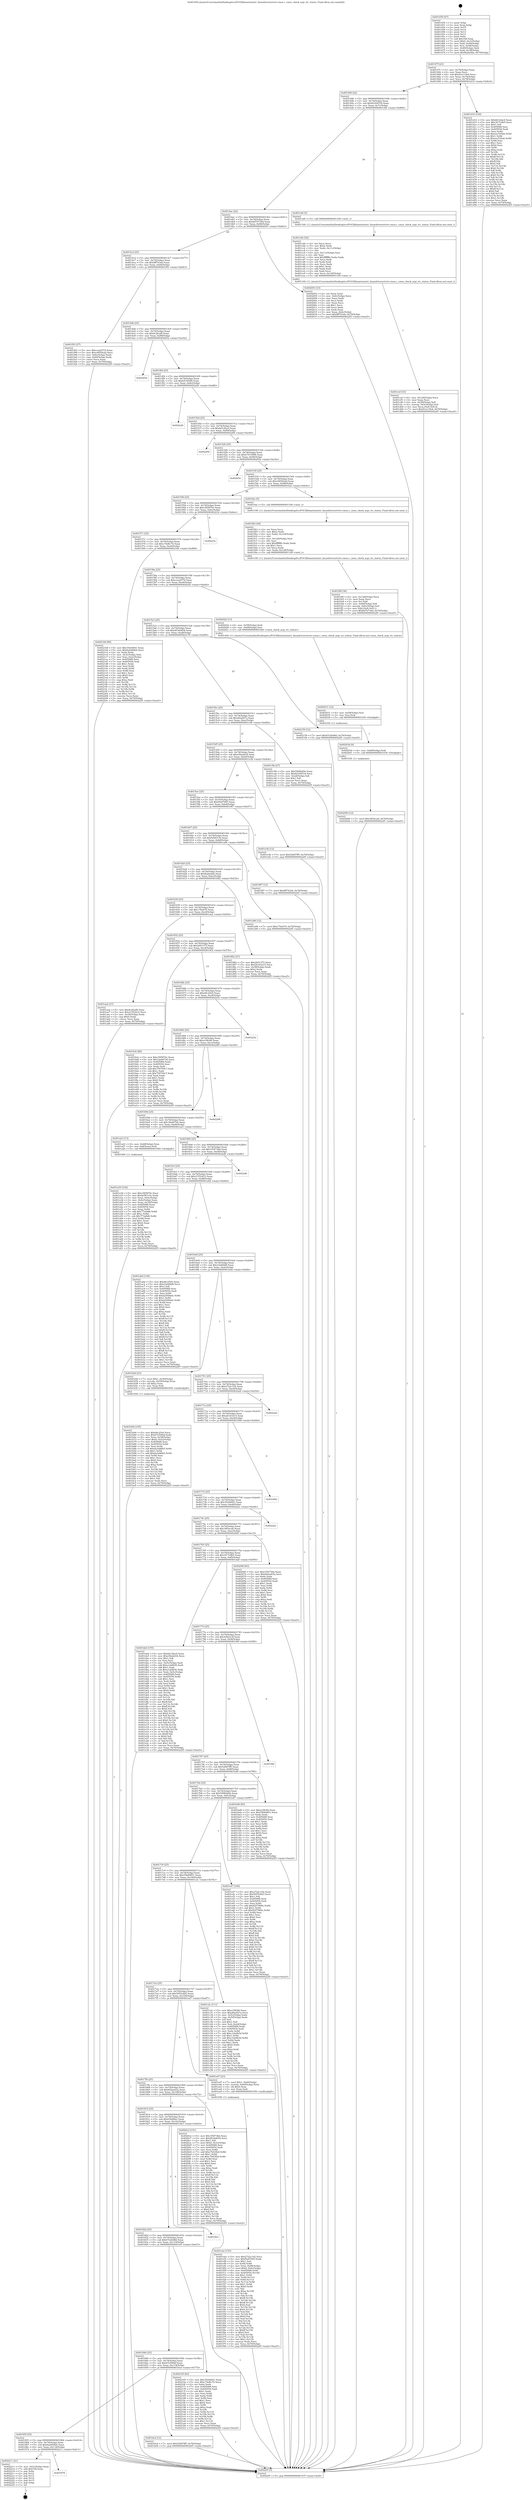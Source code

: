digraph "0x401450" {
  label = "0x401450 (/mnt/c/Users/mathe/Desktop/tcc/POCII/binaries/extr_linuxdriversrtcrtc-cmos.c_cmos_check_acpi_rtc_status_Final-ollvm.out::main(0))"
  labelloc = "t"
  node[shape=record]

  Entry [label="",width=0.3,height=0.3,shape=circle,fillcolor=black,style=filled]
  "0x40147f" [label="{
     0x40147f [23]\l
     | [instrs]\l
     &nbsp;&nbsp;0x40147f \<+3\>: mov -0x70(%rbp),%eax\l
     &nbsp;&nbsp;0x401482 \<+2\>: mov %eax,%ecx\l
     &nbsp;&nbsp;0x401484 \<+6\>: sub $0x81a119e4,%ecx\l
     &nbsp;&nbsp;0x40148a \<+3\>: mov %eax,-0x74(%rbp)\l
     &nbsp;&nbsp;0x40148d \<+3\>: mov %ecx,-0x78(%rbp)\l
     &nbsp;&nbsp;0x401490 \<+6\>: je 0000000000401d10 \<main+0x8c0\>\l
  }"]
  "0x401d10" [label="{
     0x401d10 [144]\l
     | [instrs]\l
     &nbsp;&nbsp;0x401d10 \<+5\>: mov $0xb612fac0,%eax\l
     &nbsp;&nbsp;0x401d15 \<+5\>: mov $0x3f17e9b5,%ecx\l
     &nbsp;&nbsp;0x401d1a \<+2\>: mov $0x1,%dl\l
     &nbsp;&nbsp;0x401d1c \<+7\>: mov 0x405068,%esi\l
     &nbsp;&nbsp;0x401d23 \<+7\>: mov 0x405054,%edi\l
     &nbsp;&nbsp;0x401d2a \<+3\>: mov %esi,%r8d\l
     &nbsp;&nbsp;0x401d2d \<+7\>: add $0xeec530a6,%r8d\l
     &nbsp;&nbsp;0x401d34 \<+4\>: sub $0x1,%r8d\l
     &nbsp;&nbsp;0x401d38 \<+7\>: sub $0xeec530a6,%r8d\l
     &nbsp;&nbsp;0x401d3f \<+4\>: imul %r8d,%esi\l
     &nbsp;&nbsp;0x401d43 \<+3\>: and $0x1,%esi\l
     &nbsp;&nbsp;0x401d46 \<+3\>: cmp $0x0,%esi\l
     &nbsp;&nbsp;0x401d49 \<+4\>: sete %r9b\l
     &nbsp;&nbsp;0x401d4d \<+3\>: cmp $0xa,%edi\l
     &nbsp;&nbsp;0x401d50 \<+4\>: setl %r10b\l
     &nbsp;&nbsp;0x401d54 \<+3\>: mov %r9b,%r11b\l
     &nbsp;&nbsp;0x401d57 \<+4\>: xor $0xff,%r11b\l
     &nbsp;&nbsp;0x401d5b \<+3\>: mov %r10b,%bl\l
     &nbsp;&nbsp;0x401d5e \<+3\>: xor $0xff,%bl\l
     &nbsp;&nbsp;0x401d61 \<+3\>: xor $0x0,%dl\l
     &nbsp;&nbsp;0x401d64 \<+3\>: mov %r11b,%r14b\l
     &nbsp;&nbsp;0x401d67 \<+4\>: and $0x0,%r14b\l
     &nbsp;&nbsp;0x401d6b \<+3\>: and %dl,%r9b\l
     &nbsp;&nbsp;0x401d6e \<+3\>: mov %bl,%r15b\l
     &nbsp;&nbsp;0x401d71 \<+4\>: and $0x0,%r15b\l
     &nbsp;&nbsp;0x401d75 \<+3\>: and %dl,%r10b\l
     &nbsp;&nbsp;0x401d78 \<+3\>: or %r9b,%r14b\l
     &nbsp;&nbsp;0x401d7b \<+3\>: or %r10b,%r15b\l
     &nbsp;&nbsp;0x401d7e \<+3\>: xor %r15b,%r14b\l
     &nbsp;&nbsp;0x401d81 \<+3\>: or %bl,%r11b\l
     &nbsp;&nbsp;0x401d84 \<+4\>: xor $0xff,%r11b\l
     &nbsp;&nbsp;0x401d88 \<+3\>: or $0x0,%dl\l
     &nbsp;&nbsp;0x401d8b \<+3\>: and %dl,%r11b\l
     &nbsp;&nbsp;0x401d8e \<+3\>: or %r11b,%r14b\l
     &nbsp;&nbsp;0x401d91 \<+4\>: test $0x1,%r14b\l
     &nbsp;&nbsp;0x401d95 \<+3\>: cmovne %ecx,%eax\l
     &nbsp;&nbsp;0x401d98 \<+3\>: mov %eax,-0x70(%rbp)\l
     &nbsp;&nbsp;0x401d9b \<+5\>: jmp 00000000004022f5 \<main+0xea5\>\l
  }"]
  "0x401496" [label="{
     0x401496 [22]\l
     | [instrs]\l
     &nbsp;&nbsp;0x401496 \<+5\>: jmp 000000000040149b \<main+0x4b\>\l
     &nbsp;&nbsp;0x40149b \<+3\>: mov -0x74(%rbp),%eax\l
     &nbsp;&nbsp;0x40149e \<+5\>: sub $0x82304518,%eax\l
     &nbsp;&nbsp;0x4014a3 \<+3\>: mov %eax,-0x7c(%rbp)\l
     &nbsp;&nbsp;0x4014a6 \<+6\>: je 0000000000401cb6 \<main+0x866\>\l
  }"]
  Exit [label="",width=0.3,height=0.3,shape=circle,fillcolor=black,style=filled,peripheries=2]
  "0x401cb6" [label="{
     0x401cb6 [5]\l
     | [instrs]\l
     &nbsp;&nbsp;0x401cb6 \<+5\>: call 0000000000401160 \<next_i\>\l
     | [calls]\l
     &nbsp;&nbsp;0x401160 \{1\} (/mnt/c/Users/mathe/Desktop/tcc/POCII/binaries/extr_linuxdriversrtcrtc-cmos.c_cmos_check_acpi_rtc_status_Final-ollvm.out::next_i)\l
  }"]
  "0x4014ac" [label="{
     0x4014ac [22]\l
     | [instrs]\l
     &nbsp;&nbsp;0x4014ac \<+5\>: jmp 00000000004014b1 \<main+0x61\>\l
     &nbsp;&nbsp;0x4014b1 \<+3\>: mov -0x74(%rbp),%eax\l
     &nbsp;&nbsp;0x4014b4 \<+5\>: sub $0x8d7b734d,%eax\l
     &nbsp;&nbsp;0x4014b9 \<+3\>: mov %eax,-0x80(%rbp)\l
     &nbsp;&nbsp;0x4014bc \<+6\>: je 0000000000402003 \<main+0xbb3\>\l
  }"]
  "0x401878" [label="{
     0x401878\l
  }", style=dashed]
  "0x402003" [label="{
     0x402003 [33]\l
     | [instrs]\l
     &nbsp;&nbsp;0x402003 \<+2\>: xor %eax,%eax\l
     &nbsp;&nbsp;0x402005 \<+3\>: mov -0x6c(%rbp),%ecx\l
     &nbsp;&nbsp;0x402008 \<+2\>: mov %eax,%edx\l
     &nbsp;&nbsp;0x40200a \<+2\>: sub %ecx,%edx\l
     &nbsp;&nbsp;0x40200c \<+2\>: mov %eax,%ecx\l
     &nbsp;&nbsp;0x40200e \<+3\>: sub $0x1,%ecx\l
     &nbsp;&nbsp;0x402011 \<+2\>: add %ecx,%edx\l
     &nbsp;&nbsp;0x402013 \<+2\>: sub %edx,%eax\l
     &nbsp;&nbsp;0x402015 \<+3\>: mov %eax,-0x6c(%rbp)\l
     &nbsp;&nbsp;0x402018 \<+7\>: movl $0x8ff743eb,-0x70(%rbp)\l
     &nbsp;&nbsp;0x40201f \<+5\>: jmp 00000000004022f5 \<main+0xea5\>\l
  }"]
  "0x4014c2" [label="{
     0x4014c2 [25]\l
     | [instrs]\l
     &nbsp;&nbsp;0x4014c2 \<+5\>: jmp 00000000004014c7 \<main+0x77\>\l
     &nbsp;&nbsp;0x4014c7 \<+3\>: mov -0x74(%rbp),%eax\l
     &nbsp;&nbsp;0x4014ca \<+5\>: sub $0x8ff743eb,%eax\l
     &nbsp;&nbsp;0x4014cf \<+6\>: mov %eax,-0x84(%rbp)\l
     &nbsp;&nbsp;0x4014d5 \<+6\>: je 0000000000401f93 \<main+0xb43\>\l
  }"]
  "0x402211" [label="{
     0x402211 [21]\l
     | [instrs]\l
     &nbsp;&nbsp;0x402211 \<+3\>: mov -0x2c(%rbp),%eax\l
     &nbsp;&nbsp;0x402214 \<+7\>: add $0x108,%rsp\l
     &nbsp;&nbsp;0x40221b \<+1\>: pop %rbx\l
     &nbsp;&nbsp;0x40221c \<+2\>: pop %r12\l
     &nbsp;&nbsp;0x40221e \<+2\>: pop %r13\l
     &nbsp;&nbsp;0x402220 \<+2\>: pop %r14\l
     &nbsp;&nbsp;0x402222 \<+2\>: pop %r15\l
     &nbsp;&nbsp;0x402224 \<+1\>: pop %rbp\l
     &nbsp;&nbsp;0x402225 \<+1\>: ret\l
  }"]
  "0x401f93" [label="{
     0x401f93 [27]\l
     | [instrs]\l
     &nbsp;&nbsp;0x401f93 \<+5\>: mov $0xcca2257d,%eax\l
     &nbsp;&nbsp;0x401f98 \<+5\>: mov $0xc0650e2d,%ecx\l
     &nbsp;&nbsp;0x401f9d \<+3\>: mov -0x6c(%rbp),%edx\l
     &nbsp;&nbsp;0x401fa0 \<+3\>: cmp -0x60(%rbp),%edx\l
     &nbsp;&nbsp;0x401fa3 \<+3\>: cmovl %ecx,%eax\l
     &nbsp;&nbsp;0x401fa6 \<+3\>: mov %eax,-0x70(%rbp)\l
     &nbsp;&nbsp;0x401fa9 \<+5\>: jmp 00000000004022f5 \<main+0xea5\>\l
  }"]
  "0x4014db" [label="{
     0x4014db [25]\l
     | [instrs]\l
     &nbsp;&nbsp;0x4014db \<+5\>: jmp 00000000004014e0 \<main+0x90\>\l
     &nbsp;&nbsp;0x4014e0 \<+3\>: mov -0x74(%rbp),%eax\l
     &nbsp;&nbsp;0x4014e3 \<+5\>: sub $0x9c2fcaf0,%eax\l
     &nbsp;&nbsp;0x4014e8 \<+6\>: mov %eax,-0x88(%rbp)\l
     &nbsp;&nbsp;0x4014ee \<+6\>: je 0000000000402052 \<main+0xc02\>\l
  }"]
  "0x402046" [label="{
     0x402046 [12]\l
     | [instrs]\l
     &nbsp;&nbsp;0x402046 \<+7\>: movl $0x39f3eca6,-0x70(%rbp)\l
     &nbsp;&nbsp;0x40204d \<+5\>: jmp 00000000004022f5 \<main+0xea5\>\l
  }"]
  "0x402052" [label="{
     0x402052\l
  }", style=dashed]
  "0x4014f4" [label="{
     0x4014f4 [25]\l
     | [instrs]\l
     &nbsp;&nbsp;0x4014f4 \<+5\>: jmp 00000000004014f9 \<main+0xa9\>\l
     &nbsp;&nbsp;0x4014f9 \<+3\>: mov -0x74(%rbp),%eax\l
     &nbsp;&nbsp;0x4014fc \<+5\>: sub $0xb5c592f0,%eax\l
     &nbsp;&nbsp;0x401501 \<+6\>: mov %eax,-0x8c(%rbp)\l
     &nbsp;&nbsp;0x401507 \<+6\>: je 0000000000402226 \<main+0xdd6\>\l
  }"]
  "0x40203d" [label="{
     0x40203d [9]\l
     | [instrs]\l
     &nbsp;&nbsp;0x40203d \<+4\>: mov -0x68(%rbp),%rdi\l
     &nbsp;&nbsp;0x402041 \<+5\>: call 0000000000401030 \<free@plt\>\l
     | [calls]\l
     &nbsp;&nbsp;0x401030 \{1\} (unknown)\l
  }"]
  "0x402226" [label="{
     0x402226\l
  }", style=dashed]
  "0x40150d" [label="{
     0x40150d [25]\l
     | [instrs]\l
     &nbsp;&nbsp;0x40150d \<+5\>: jmp 0000000000401512 \<main+0xc2\>\l
     &nbsp;&nbsp;0x401512 \<+3\>: mov -0x74(%rbp),%eax\l
     &nbsp;&nbsp;0x401515 \<+5\>: sub $0xb612fac0,%eax\l
     &nbsp;&nbsp;0x40151a \<+6\>: mov %eax,-0x90(%rbp)\l
     &nbsp;&nbsp;0x401520 \<+6\>: je 0000000000402294 \<main+0xe44\>\l
  }"]
  "0x402031" [label="{
     0x402031 [12]\l
     | [instrs]\l
     &nbsp;&nbsp;0x402031 \<+4\>: mov -0x58(%rbp),%rsi\l
     &nbsp;&nbsp;0x402035 \<+3\>: mov %rsi,%rdi\l
     &nbsp;&nbsp;0x402038 \<+5\>: call 0000000000401030 \<free@plt\>\l
     | [calls]\l
     &nbsp;&nbsp;0x401030 \{1\} (unknown)\l
  }"]
  "0x402294" [label="{
     0x402294\l
  }", style=dashed]
  "0x401526" [label="{
     0x401526 [25]\l
     | [instrs]\l
     &nbsp;&nbsp;0x401526 \<+5\>: jmp 000000000040152b \<main+0xdb\>\l
     &nbsp;&nbsp;0x40152b \<+3\>: mov -0x74(%rbp),%eax\l
     &nbsp;&nbsp;0x40152e \<+5\>: sub $0xb7015898,%eax\l
     &nbsp;&nbsp;0x401533 \<+6\>: mov %eax,-0x94(%rbp)\l
     &nbsp;&nbsp;0x401539 \<+6\>: je 000000000040205e \<main+0xc0e\>\l
  }"]
  "0x401fdf" [label="{
     0x401fdf [36]\l
     | [instrs]\l
     &nbsp;&nbsp;0x401fdf \<+6\>: mov -0x128(%rbp),%ecx\l
     &nbsp;&nbsp;0x401fe5 \<+3\>: imul %eax,%ecx\l
     &nbsp;&nbsp;0x401fe8 \<+3\>: mov %cl,%dil\l
     &nbsp;&nbsp;0x401feb \<+4\>: mov -0x68(%rbp),%r8\l
     &nbsp;&nbsp;0x401fef \<+4\>: movslq -0x6c(%rbp),%r9\l
     &nbsp;&nbsp;0x401ff3 \<+4\>: mov %dil,(%r8,%r9,1)\l
     &nbsp;&nbsp;0x401ff7 \<+7\>: movl $0x8d7b734d,-0x70(%rbp)\l
     &nbsp;&nbsp;0x401ffe \<+5\>: jmp 00000000004022f5 \<main+0xea5\>\l
  }"]
  "0x40205e" [label="{
     0x40205e\l
  }", style=dashed]
  "0x40153f" [label="{
     0x40153f [25]\l
     | [instrs]\l
     &nbsp;&nbsp;0x40153f \<+5\>: jmp 0000000000401544 \<main+0xf4\>\l
     &nbsp;&nbsp;0x401544 \<+3\>: mov -0x74(%rbp),%eax\l
     &nbsp;&nbsp;0x401547 \<+5\>: sub $0xc0650e2d,%eax\l
     &nbsp;&nbsp;0x40154c \<+6\>: mov %eax,-0x98(%rbp)\l
     &nbsp;&nbsp;0x401552 \<+6\>: je 0000000000401fae \<main+0xb5e\>\l
  }"]
  "0x401fb3" [label="{
     0x401fb3 [44]\l
     | [instrs]\l
     &nbsp;&nbsp;0x401fb3 \<+2\>: xor %ecx,%ecx\l
     &nbsp;&nbsp;0x401fb5 \<+5\>: mov $0x2,%edx\l
     &nbsp;&nbsp;0x401fba \<+6\>: mov %edx,-0x124(%rbp)\l
     &nbsp;&nbsp;0x401fc0 \<+1\>: cltd\l
     &nbsp;&nbsp;0x401fc1 \<+6\>: mov -0x124(%rbp),%esi\l
     &nbsp;&nbsp;0x401fc7 \<+2\>: idiv %esi\l
     &nbsp;&nbsp;0x401fc9 \<+6\>: imul $0xfffffffe,%edx,%edx\l
     &nbsp;&nbsp;0x401fcf \<+3\>: sub $0x1,%ecx\l
     &nbsp;&nbsp;0x401fd2 \<+2\>: sub %ecx,%edx\l
     &nbsp;&nbsp;0x401fd4 \<+6\>: mov %edx,-0x128(%rbp)\l
     &nbsp;&nbsp;0x401fda \<+5\>: call 0000000000401160 \<next_i\>\l
     | [calls]\l
     &nbsp;&nbsp;0x401160 \{1\} (/mnt/c/Users/mathe/Desktop/tcc/POCII/binaries/extr_linuxdriversrtcrtc-cmos.c_cmos_check_acpi_rtc_status_Final-ollvm.out::next_i)\l
  }"]
  "0x401fae" [label="{
     0x401fae [5]\l
     | [instrs]\l
     &nbsp;&nbsp;0x401fae \<+5\>: call 0000000000401160 \<next_i\>\l
     | [calls]\l
     &nbsp;&nbsp;0x401160 \{1\} (/mnt/c/Users/mathe/Desktop/tcc/POCII/binaries/extr_linuxdriversrtcrtc-cmos.c_cmos_check_acpi_rtc_status_Final-ollvm.out::next_i)\l
  }"]
  "0x401558" [label="{
     0x401558 [25]\l
     | [instrs]\l
     &nbsp;&nbsp;0x401558 \<+5\>: jmp 000000000040155d \<main+0x10d\>\l
     &nbsp;&nbsp;0x40155d \<+3\>: mov -0x74(%rbp),%eax\l
     &nbsp;&nbsp;0x401560 \<+5\>: sub $0xc585876c,%eax\l
     &nbsp;&nbsp;0x401565 \<+6\>: mov %eax,-0x9c(%rbp)\l
     &nbsp;&nbsp;0x40156b \<+6\>: je 000000000040223e \<main+0xdee\>\l
  }"]
  "0x401eee" [label="{
     0x401eee [153]\l
     | [instrs]\l
     &nbsp;&nbsp;0x401eee \<+5\>: mov $0x2722c102,%ecx\l
     &nbsp;&nbsp;0x401ef3 \<+5\>: mov $0xf5e67945,%edx\l
     &nbsp;&nbsp;0x401ef8 \<+3\>: mov $0x1,%sil\l
     &nbsp;&nbsp;0x401efb \<+3\>: xor %r8d,%r8d\l
     &nbsp;&nbsp;0x401efe \<+4\>: mov %rax,-0x68(%rbp)\l
     &nbsp;&nbsp;0x401f02 \<+7\>: movl $0x0,-0x6c(%rbp)\l
     &nbsp;&nbsp;0x401f09 \<+8\>: mov 0x405068,%r9d\l
     &nbsp;&nbsp;0x401f11 \<+8\>: mov 0x405054,%r10d\l
     &nbsp;&nbsp;0x401f19 \<+4\>: sub $0x1,%r8d\l
     &nbsp;&nbsp;0x401f1d \<+3\>: mov %r9d,%r11d\l
     &nbsp;&nbsp;0x401f20 \<+3\>: add %r8d,%r11d\l
     &nbsp;&nbsp;0x401f23 \<+4\>: imul %r11d,%r9d\l
     &nbsp;&nbsp;0x401f27 \<+4\>: and $0x1,%r9d\l
     &nbsp;&nbsp;0x401f2b \<+4\>: cmp $0x0,%r9d\l
     &nbsp;&nbsp;0x401f2f \<+3\>: sete %bl\l
     &nbsp;&nbsp;0x401f32 \<+4\>: cmp $0xa,%r10d\l
     &nbsp;&nbsp;0x401f36 \<+4\>: setl %r14b\l
     &nbsp;&nbsp;0x401f3a \<+3\>: mov %bl,%r15b\l
     &nbsp;&nbsp;0x401f3d \<+4\>: xor $0xff,%r15b\l
     &nbsp;&nbsp;0x401f41 \<+3\>: mov %r14b,%r12b\l
     &nbsp;&nbsp;0x401f44 \<+4\>: xor $0xff,%r12b\l
     &nbsp;&nbsp;0x401f48 \<+4\>: xor $0x0,%sil\l
     &nbsp;&nbsp;0x401f4c \<+3\>: mov %r15b,%r13b\l
     &nbsp;&nbsp;0x401f4f \<+4\>: and $0x0,%r13b\l
     &nbsp;&nbsp;0x401f53 \<+3\>: and %sil,%bl\l
     &nbsp;&nbsp;0x401f56 \<+3\>: mov %r12b,%al\l
     &nbsp;&nbsp;0x401f59 \<+2\>: and $0x0,%al\l
     &nbsp;&nbsp;0x401f5b \<+3\>: and %sil,%r14b\l
     &nbsp;&nbsp;0x401f5e \<+3\>: or %bl,%r13b\l
     &nbsp;&nbsp;0x401f61 \<+3\>: or %r14b,%al\l
     &nbsp;&nbsp;0x401f64 \<+3\>: xor %al,%r13b\l
     &nbsp;&nbsp;0x401f67 \<+3\>: or %r12b,%r15b\l
     &nbsp;&nbsp;0x401f6a \<+4\>: xor $0xff,%r15b\l
     &nbsp;&nbsp;0x401f6e \<+4\>: or $0x0,%sil\l
     &nbsp;&nbsp;0x401f72 \<+3\>: and %sil,%r15b\l
     &nbsp;&nbsp;0x401f75 \<+3\>: or %r15b,%r13b\l
     &nbsp;&nbsp;0x401f78 \<+4\>: test $0x1,%r13b\l
     &nbsp;&nbsp;0x401f7c \<+3\>: cmovne %edx,%ecx\l
     &nbsp;&nbsp;0x401f7f \<+3\>: mov %ecx,-0x70(%rbp)\l
     &nbsp;&nbsp;0x401f82 \<+5\>: jmp 00000000004022f5 \<main+0xea5\>\l
  }"]
  "0x40223e" [label="{
     0x40223e\l
  }", style=dashed]
  "0x401571" [label="{
     0x401571 [25]\l
     | [instrs]\l
     &nbsp;&nbsp;0x401571 \<+5\>: jmp 0000000000401576 \<main+0x126\>\l
     &nbsp;&nbsp;0x401576 \<+3\>: mov -0x74(%rbp),%eax\l
     &nbsp;&nbsp;0x401579 \<+5\>: sub $0xc74d6c74,%eax\l
     &nbsp;&nbsp;0x40157e \<+6\>: mov %eax,-0xa0(%rbp)\l
     &nbsp;&nbsp;0x401584 \<+6\>: je 00000000004021b8 \<main+0xd68\>\l
  }"]
  "0x401cef" [label="{
     0x401cef [33]\l
     | [instrs]\l
     &nbsp;&nbsp;0x401cef \<+6\>: mov -0x120(%rbp),%ecx\l
     &nbsp;&nbsp;0x401cf5 \<+3\>: imul %eax,%ecx\l
     &nbsp;&nbsp;0x401cf8 \<+4\>: mov -0x58(%rbp),%r8\l
     &nbsp;&nbsp;0x401cfc \<+4\>: movslq -0x5c(%rbp),%r9\l
     &nbsp;&nbsp;0x401d00 \<+4\>: mov %ecx,(%r8,%r9,4)\l
     &nbsp;&nbsp;0x401d04 \<+7\>: movl $0x81a119e4,-0x70(%rbp)\l
     &nbsp;&nbsp;0x401d0b \<+5\>: jmp 00000000004022f5 \<main+0xea5\>\l
  }"]
  "0x4021b8" [label="{
     0x4021b8 [89]\l
     | [instrs]\l
     &nbsp;&nbsp;0x4021b8 \<+5\>: mov $0x35e0d041,%eax\l
     &nbsp;&nbsp;0x4021bd \<+5\>: mov $0x6a2460b4,%ecx\l
     &nbsp;&nbsp;0x4021c2 \<+2\>: xor %edx,%edx\l
     &nbsp;&nbsp;0x4021c4 \<+3\>: mov -0x3c(%rbp),%esi\l
     &nbsp;&nbsp;0x4021c7 \<+3\>: mov %esi,-0x2c(%rbp)\l
     &nbsp;&nbsp;0x4021ca \<+7\>: mov 0x405068,%esi\l
     &nbsp;&nbsp;0x4021d1 \<+7\>: mov 0x405054,%edi\l
     &nbsp;&nbsp;0x4021d8 \<+3\>: sub $0x1,%edx\l
     &nbsp;&nbsp;0x4021db \<+3\>: mov %esi,%r8d\l
     &nbsp;&nbsp;0x4021de \<+3\>: add %edx,%r8d\l
     &nbsp;&nbsp;0x4021e1 \<+4\>: imul %r8d,%esi\l
     &nbsp;&nbsp;0x4021e5 \<+3\>: and $0x1,%esi\l
     &nbsp;&nbsp;0x4021e8 \<+3\>: cmp $0x0,%esi\l
     &nbsp;&nbsp;0x4021eb \<+4\>: sete %r9b\l
     &nbsp;&nbsp;0x4021ef \<+3\>: cmp $0xa,%edi\l
     &nbsp;&nbsp;0x4021f2 \<+4\>: setl %r10b\l
     &nbsp;&nbsp;0x4021f6 \<+3\>: mov %r9b,%r11b\l
     &nbsp;&nbsp;0x4021f9 \<+3\>: and %r10b,%r11b\l
     &nbsp;&nbsp;0x4021fc \<+3\>: xor %r10b,%r9b\l
     &nbsp;&nbsp;0x4021ff \<+3\>: or %r9b,%r11b\l
     &nbsp;&nbsp;0x402202 \<+4\>: test $0x1,%r11b\l
     &nbsp;&nbsp;0x402206 \<+3\>: cmovne %ecx,%eax\l
     &nbsp;&nbsp;0x402209 \<+3\>: mov %eax,-0x70(%rbp)\l
     &nbsp;&nbsp;0x40220c \<+5\>: jmp 00000000004022f5 \<main+0xea5\>\l
  }"]
  "0x40158a" [label="{
     0x40158a [25]\l
     | [instrs]\l
     &nbsp;&nbsp;0x40158a \<+5\>: jmp 000000000040158f \<main+0x13f\>\l
     &nbsp;&nbsp;0x40158f \<+3\>: mov -0x74(%rbp),%eax\l
     &nbsp;&nbsp;0x401592 \<+5\>: sub $0xcca2257d,%eax\l
     &nbsp;&nbsp;0x401597 \<+6\>: mov %eax,-0xa4(%rbp)\l
     &nbsp;&nbsp;0x40159d \<+6\>: je 0000000000402024 \<main+0xbd4\>\l
  }"]
  "0x401cbb" [label="{
     0x401cbb [52]\l
     | [instrs]\l
     &nbsp;&nbsp;0x401cbb \<+2\>: xor %ecx,%ecx\l
     &nbsp;&nbsp;0x401cbd \<+5\>: mov $0x2,%edx\l
     &nbsp;&nbsp;0x401cc2 \<+6\>: mov %edx,-0x11c(%rbp)\l
     &nbsp;&nbsp;0x401cc8 \<+1\>: cltd\l
     &nbsp;&nbsp;0x401cc9 \<+6\>: mov -0x11c(%rbp),%esi\l
     &nbsp;&nbsp;0x401ccf \<+2\>: idiv %esi\l
     &nbsp;&nbsp;0x401cd1 \<+6\>: imul $0xfffffffe,%edx,%edx\l
     &nbsp;&nbsp;0x401cd7 \<+2\>: mov %ecx,%edi\l
     &nbsp;&nbsp;0x401cd9 \<+2\>: sub %edx,%edi\l
     &nbsp;&nbsp;0x401cdb \<+2\>: mov %ecx,%edx\l
     &nbsp;&nbsp;0x401cdd \<+3\>: sub $0x1,%edx\l
     &nbsp;&nbsp;0x401ce0 \<+2\>: add %edx,%edi\l
     &nbsp;&nbsp;0x401ce2 \<+2\>: sub %edi,%ecx\l
     &nbsp;&nbsp;0x401ce4 \<+6\>: mov %ecx,-0x120(%rbp)\l
     &nbsp;&nbsp;0x401cea \<+5\>: call 0000000000401160 \<next_i\>\l
     | [calls]\l
     &nbsp;&nbsp;0x401160 \{1\} (/mnt/c/Users/mathe/Desktop/tcc/POCII/binaries/extr_linuxdriversrtcrtc-cmos.c_cmos_check_acpi_rtc_status_Final-ollvm.out::next_i)\l
  }"]
  "0x402024" [label="{
     0x402024 [13]\l
     | [instrs]\l
     &nbsp;&nbsp;0x402024 \<+4\>: mov -0x58(%rbp),%rdi\l
     &nbsp;&nbsp;0x402028 \<+4\>: mov -0x68(%rbp),%rsi\l
     &nbsp;&nbsp;0x40202c \<+5\>: call 0000000000401440 \<cmos_check_acpi_rtc_status\>\l
     | [calls]\l
     &nbsp;&nbsp;0x401440 \{1\} (/mnt/c/Users/mathe/Desktop/tcc/POCII/binaries/extr_linuxdriversrtcrtc-cmos.c_cmos_check_acpi_rtc_status_Final-ollvm.out::cmos_check_acpi_rtc_status)\l
  }"]
  "0x4015a3" [label="{
     0x4015a3 [25]\l
     | [instrs]\l
     &nbsp;&nbsp;0x4015a3 \<+5\>: jmp 00000000004015a8 \<main+0x158\>\l
     &nbsp;&nbsp;0x4015a8 \<+3\>: mov -0x74(%rbp),%eax\l
     &nbsp;&nbsp;0x4015ab \<+5\>: sub $0xd034dd54,%eax\l
     &nbsp;&nbsp;0x4015b0 \<+6\>: mov %eax,-0xa8(%rbp)\l
     &nbsp;&nbsp;0x4015b6 \<+6\>: je 0000000000402159 \<main+0xd09\>\l
  }"]
  "0x40185f" [label="{
     0x40185f [25]\l
     | [instrs]\l
     &nbsp;&nbsp;0x40185f \<+5\>: jmp 0000000000401864 \<main+0x414\>\l
     &nbsp;&nbsp;0x401864 \<+3\>: mov -0x74(%rbp),%eax\l
     &nbsp;&nbsp;0x401867 \<+5\>: sub $0x6a2460b4,%eax\l
     &nbsp;&nbsp;0x40186c \<+6\>: mov %eax,-0x118(%rbp)\l
     &nbsp;&nbsp;0x401872 \<+6\>: je 0000000000402211 \<main+0xdc1\>\l
  }"]
  "0x402159" [label="{
     0x402159 [12]\l
     | [instrs]\l
     &nbsp;&nbsp;0x402159 \<+7\>: movl $0x67e26d8d,-0x70(%rbp)\l
     &nbsp;&nbsp;0x402160 \<+5\>: jmp 00000000004022f5 \<main+0xea5\>\l
  }"]
  "0x4015bc" [label="{
     0x4015bc [25]\l
     | [instrs]\l
     &nbsp;&nbsp;0x4015bc \<+5\>: jmp 00000000004015c1 \<main+0x171\>\l
     &nbsp;&nbsp;0x4015c1 \<+3\>: mov -0x74(%rbp),%eax\l
     &nbsp;&nbsp;0x4015c4 \<+5\>: sub $0xd6a2f27a,%eax\l
     &nbsp;&nbsp;0x4015c9 \<+6\>: mov %eax,-0xac(%rbp)\l
     &nbsp;&nbsp;0x4015cf \<+6\>: je 0000000000401c9b \<main+0x84b\>\l
  }"]
  "0x401bcd" [label="{
     0x401bcd [12]\l
     | [instrs]\l
     &nbsp;&nbsp;0x401bcd \<+7\>: movl $0x52687ff5,-0x70(%rbp)\l
     &nbsp;&nbsp;0x401bd4 \<+5\>: jmp 00000000004022f5 \<main+0xea5\>\l
  }"]
  "0x401c9b" [label="{
     0x401c9b [27]\l
     | [instrs]\l
     &nbsp;&nbsp;0x401c9b \<+5\>: mov $0x5498d29e,%eax\l
     &nbsp;&nbsp;0x401ca0 \<+5\>: mov $0x82304518,%ecx\l
     &nbsp;&nbsp;0x401ca5 \<+3\>: mov -0x2d(%rbp),%dl\l
     &nbsp;&nbsp;0x401ca8 \<+3\>: test $0x1,%dl\l
     &nbsp;&nbsp;0x401cab \<+3\>: cmovne %ecx,%eax\l
     &nbsp;&nbsp;0x401cae \<+3\>: mov %eax,-0x70(%rbp)\l
     &nbsp;&nbsp;0x401cb1 \<+5\>: jmp 00000000004022f5 \<main+0xea5\>\l
  }"]
  "0x4015d5" [label="{
     0x4015d5 [25]\l
     | [instrs]\l
     &nbsp;&nbsp;0x4015d5 \<+5\>: jmp 00000000004015da \<main+0x18a\>\l
     &nbsp;&nbsp;0x4015da \<+3\>: mov -0x74(%rbp),%eax\l
     &nbsp;&nbsp;0x4015dd \<+5\>: sub $0xe5ba4d34,%eax\l
     &nbsp;&nbsp;0x4015e2 \<+6\>: mov %eax,-0xb0(%rbp)\l
     &nbsp;&nbsp;0x4015e8 \<+6\>: je 0000000000401e3b \<main+0x9eb\>\l
  }"]
  "0x401846" [label="{
     0x401846 [25]\l
     | [instrs]\l
     &nbsp;&nbsp;0x401846 \<+5\>: jmp 000000000040184b \<main+0x3fb\>\l
     &nbsp;&nbsp;0x40184b \<+3\>: mov -0x74(%rbp),%eax\l
     &nbsp;&nbsp;0x40184e \<+5\>: sub $0x67e599af,%eax\l
     &nbsp;&nbsp;0x401853 \<+6\>: mov %eax,-0x114(%rbp)\l
     &nbsp;&nbsp;0x401859 \<+6\>: je 0000000000401bcd \<main+0x77d\>\l
  }"]
  "0x401e3b" [label="{
     0x401e3b [12]\l
     | [instrs]\l
     &nbsp;&nbsp;0x401e3b \<+7\>: movl $0x52687ff5,-0x70(%rbp)\l
     &nbsp;&nbsp;0x401e42 \<+5\>: jmp 00000000004022f5 \<main+0xea5\>\l
  }"]
  "0x4015ee" [label="{
     0x4015ee [25]\l
     | [instrs]\l
     &nbsp;&nbsp;0x4015ee \<+5\>: jmp 00000000004015f3 \<main+0x1a3\>\l
     &nbsp;&nbsp;0x4015f3 \<+3\>: mov -0x74(%rbp),%eax\l
     &nbsp;&nbsp;0x4015f6 \<+5\>: sub $0xf5e67945,%eax\l
     &nbsp;&nbsp;0x4015fb \<+6\>: mov %eax,-0xb4(%rbp)\l
     &nbsp;&nbsp;0x401601 \<+6\>: je 0000000000401f87 \<main+0xb37\>\l
  }"]
  "0x402165" [label="{
     0x402165 [83]\l
     | [instrs]\l
     &nbsp;&nbsp;0x402165 \<+5\>: mov $0x35e0d041,%eax\l
     &nbsp;&nbsp;0x40216a \<+5\>: mov $0xc74d6c74,%ecx\l
     &nbsp;&nbsp;0x40216f \<+2\>: xor %edx,%edx\l
     &nbsp;&nbsp;0x402171 \<+7\>: mov 0x405068,%esi\l
     &nbsp;&nbsp;0x402178 \<+7\>: mov 0x405054,%edi\l
     &nbsp;&nbsp;0x40217f \<+3\>: sub $0x1,%edx\l
     &nbsp;&nbsp;0x402182 \<+3\>: mov %esi,%r8d\l
     &nbsp;&nbsp;0x402185 \<+3\>: add %edx,%r8d\l
     &nbsp;&nbsp;0x402188 \<+4\>: imul %r8d,%esi\l
     &nbsp;&nbsp;0x40218c \<+3\>: and $0x1,%esi\l
     &nbsp;&nbsp;0x40218f \<+3\>: cmp $0x0,%esi\l
     &nbsp;&nbsp;0x402192 \<+4\>: sete %r9b\l
     &nbsp;&nbsp;0x402196 \<+3\>: cmp $0xa,%edi\l
     &nbsp;&nbsp;0x402199 \<+4\>: setl %r10b\l
     &nbsp;&nbsp;0x40219d \<+3\>: mov %r9b,%r11b\l
     &nbsp;&nbsp;0x4021a0 \<+3\>: and %r10b,%r11b\l
     &nbsp;&nbsp;0x4021a3 \<+3\>: xor %r10b,%r9b\l
     &nbsp;&nbsp;0x4021a6 \<+3\>: or %r9b,%r11b\l
     &nbsp;&nbsp;0x4021a9 \<+4\>: test $0x1,%r11b\l
     &nbsp;&nbsp;0x4021ad \<+3\>: cmovne %ecx,%eax\l
     &nbsp;&nbsp;0x4021b0 \<+3\>: mov %eax,-0x70(%rbp)\l
     &nbsp;&nbsp;0x4021b3 \<+5\>: jmp 00000000004022f5 \<main+0xea5\>\l
  }"]
  "0x401f87" [label="{
     0x401f87 [12]\l
     | [instrs]\l
     &nbsp;&nbsp;0x401f87 \<+7\>: movl $0x8ff743eb,-0x70(%rbp)\l
     &nbsp;&nbsp;0x401f8e \<+5\>: jmp 00000000004022f5 \<main+0xea5\>\l
  }"]
  "0x401607" [label="{
     0x401607 [25]\l
     | [instrs]\l
     &nbsp;&nbsp;0x401607 \<+5\>: jmp 000000000040160c \<main+0x1bc\>\l
     &nbsp;&nbsp;0x40160c \<+3\>: mov -0x74(%rbp),%eax\l
     &nbsp;&nbsp;0x40160f \<+5\>: sub $0xfa58315e,%eax\l
     &nbsp;&nbsp;0x401614 \<+6\>: mov %eax,-0xb8(%rbp)\l
     &nbsp;&nbsp;0x40161a \<+6\>: je 0000000000401a96 \<main+0x646\>\l
  }"]
  "0x40182d" [label="{
     0x40182d [25]\l
     | [instrs]\l
     &nbsp;&nbsp;0x40182d \<+5\>: jmp 0000000000401832 \<main+0x3e2\>\l
     &nbsp;&nbsp;0x401832 \<+3\>: mov -0x74(%rbp),%eax\l
     &nbsp;&nbsp;0x401835 \<+5\>: sub $0x67e26d8d,%eax\l
     &nbsp;&nbsp;0x40183a \<+6\>: mov %eax,-0x110(%rbp)\l
     &nbsp;&nbsp;0x401840 \<+6\>: je 0000000000402165 \<main+0xd15\>\l
  }"]
  "0x401a96" [label="{
     0x401a96 [12]\l
     | [instrs]\l
     &nbsp;&nbsp;0x401a96 \<+7\>: movl $0x17be670,-0x70(%rbp)\l
     &nbsp;&nbsp;0x401a9d \<+5\>: jmp 00000000004022f5 \<main+0xea5\>\l
  }"]
  "0x401620" [label="{
     0x401620 [25]\l
     | [instrs]\l
     &nbsp;&nbsp;0x401620 \<+5\>: jmp 0000000000401625 \<main+0x1d5\>\l
     &nbsp;&nbsp;0x401625 \<+3\>: mov -0x74(%rbp),%eax\l
     &nbsp;&nbsp;0x401628 \<+5\>: sub $0xfbabe0da,%eax\l
     &nbsp;&nbsp;0x40162d \<+6\>: mov %eax,-0xbc(%rbp)\l
     &nbsp;&nbsp;0x401633 \<+6\>: je 0000000000401882 \<main+0x432\>\l
  }"]
  "0x401923" [label="{
     0x401923\l
  }", style=dashed]
  "0x401882" [label="{
     0x401882 [27]\l
     | [instrs]\l
     &nbsp;&nbsp;0x401882 \<+5\>: mov $0x2601375,%eax\l
     &nbsp;&nbsp;0x401887 \<+5\>: mov $0x2b163215,%ecx\l
     &nbsp;&nbsp;0x40188c \<+3\>: mov -0x38(%rbp),%edx\l
     &nbsp;&nbsp;0x40188f \<+3\>: cmp $0x2,%edx\l
     &nbsp;&nbsp;0x401892 \<+3\>: cmovne %ecx,%eax\l
     &nbsp;&nbsp;0x401895 \<+3\>: mov %eax,-0x70(%rbp)\l
     &nbsp;&nbsp;0x401898 \<+5\>: jmp 00000000004022f5 \<main+0xea5\>\l
  }"]
  "0x401639" [label="{
     0x401639 [25]\l
     | [instrs]\l
     &nbsp;&nbsp;0x401639 \<+5\>: jmp 000000000040163e \<main+0x1ee\>\l
     &nbsp;&nbsp;0x40163e \<+3\>: mov -0x74(%rbp),%eax\l
     &nbsp;&nbsp;0x401641 \<+5\>: sub $0x17be670,%eax\l
     &nbsp;&nbsp;0x401646 \<+6\>: mov %eax,-0xc0(%rbp)\l
     &nbsp;&nbsp;0x40164c \<+6\>: je 0000000000401aa2 \<main+0x652\>\l
  }"]
  "0x4022f5" [label="{
     0x4022f5 [5]\l
     | [instrs]\l
     &nbsp;&nbsp;0x4022f5 \<+5\>: jmp 000000000040147f \<main+0x2f\>\l
  }"]
  "0x401450" [label="{
     0x401450 [47]\l
     | [instrs]\l
     &nbsp;&nbsp;0x401450 \<+1\>: push %rbp\l
     &nbsp;&nbsp;0x401451 \<+3\>: mov %rsp,%rbp\l
     &nbsp;&nbsp;0x401454 \<+2\>: push %r15\l
     &nbsp;&nbsp;0x401456 \<+2\>: push %r14\l
     &nbsp;&nbsp;0x401458 \<+2\>: push %r13\l
     &nbsp;&nbsp;0x40145a \<+2\>: push %r12\l
     &nbsp;&nbsp;0x40145c \<+1\>: push %rbx\l
     &nbsp;&nbsp;0x40145d \<+7\>: sub $0x108,%rsp\l
     &nbsp;&nbsp;0x401464 \<+7\>: movl $0x0,-0x3c(%rbp)\l
     &nbsp;&nbsp;0x40146b \<+3\>: mov %edi,-0x40(%rbp)\l
     &nbsp;&nbsp;0x40146e \<+4\>: mov %rsi,-0x48(%rbp)\l
     &nbsp;&nbsp;0x401472 \<+3\>: mov -0x40(%rbp),%edi\l
     &nbsp;&nbsp;0x401475 \<+3\>: mov %edi,-0x38(%rbp)\l
     &nbsp;&nbsp;0x401478 \<+7\>: movl $0xfbabe0da,-0x70(%rbp)\l
  }"]
  "0x401814" [label="{
     0x401814 [25]\l
     | [instrs]\l
     &nbsp;&nbsp;0x401814 \<+5\>: jmp 0000000000401819 \<main+0x3c9\>\l
     &nbsp;&nbsp;0x401819 \<+3\>: mov -0x74(%rbp),%eax\l
     &nbsp;&nbsp;0x40181c \<+5\>: sub $0x63fa98ec,%eax\l
     &nbsp;&nbsp;0x401821 \<+6\>: mov %eax,-0x10c(%rbp)\l
     &nbsp;&nbsp;0x401827 \<+6\>: je 0000000000401923 \<main+0x4d3\>\l
  }"]
  "0x401aa2" [label="{
     0x401aa2 [27]\l
     | [instrs]\l
     &nbsp;&nbsp;0x401aa2 \<+5\>: mov $0x9c2fcaf0,%eax\l
     &nbsp;&nbsp;0x401aa7 \<+5\>: mov $0x21552433,%ecx\l
     &nbsp;&nbsp;0x401aac \<+3\>: mov -0x34(%rbp),%edx\l
     &nbsp;&nbsp;0x401aaf \<+3\>: cmp $0x0,%edx\l
     &nbsp;&nbsp;0x401ab2 \<+3\>: cmove %ecx,%eax\l
     &nbsp;&nbsp;0x401ab5 \<+3\>: mov %eax,-0x70(%rbp)\l
     &nbsp;&nbsp;0x401ab8 \<+5\>: jmp 00000000004022f5 \<main+0xea5\>\l
  }"]
  "0x401652" [label="{
     0x401652 [25]\l
     | [instrs]\l
     &nbsp;&nbsp;0x401652 \<+5\>: jmp 0000000000401657 \<main+0x207\>\l
     &nbsp;&nbsp;0x401657 \<+3\>: mov -0x74(%rbp),%eax\l
     &nbsp;&nbsp;0x40165a \<+5\>: sub $0x2601375,%eax\l
     &nbsp;&nbsp;0x40165f \<+6\>: mov %eax,-0xc4(%rbp)\l
     &nbsp;&nbsp;0x401665 \<+6\>: je 00000000004019cb \<main+0x57b\>\l
  }"]
  "0x4020c2" [label="{
     0x4020c2 [151]\l
     | [instrs]\l
     &nbsp;&nbsp;0x4020c2 \<+5\>: mov $0x1f5473bb,%eax\l
     &nbsp;&nbsp;0x4020c7 \<+5\>: mov $0xd034dd54,%ecx\l
     &nbsp;&nbsp;0x4020cc \<+2\>: mov $0x1,%dl\l
     &nbsp;&nbsp;0x4020ce \<+7\>: movl $0x0,-0x3c(%rbp)\l
     &nbsp;&nbsp;0x4020d5 \<+7\>: mov 0x405068,%esi\l
     &nbsp;&nbsp;0x4020dc \<+7\>: mov 0x405054,%edi\l
     &nbsp;&nbsp;0x4020e3 \<+3\>: mov %esi,%r8d\l
     &nbsp;&nbsp;0x4020e6 \<+7\>: add $0xc7b43f2d,%r8d\l
     &nbsp;&nbsp;0x4020ed \<+4\>: sub $0x1,%r8d\l
     &nbsp;&nbsp;0x4020f1 \<+7\>: sub $0xc7b43f2d,%r8d\l
     &nbsp;&nbsp;0x4020f8 \<+4\>: imul %r8d,%esi\l
     &nbsp;&nbsp;0x4020fc \<+3\>: and $0x1,%esi\l
     &nbsp;&nbsp;0x4020ff \<+3\>: cmp $0x0,%esi\l
     &nbsp;&nbsp;0x402102 \<+4\>: sete %r9b\l
     &nbsp;&nbsp;0x402106 \<+3\>: cmp $0xa,%edi\l
     &nbsp;&nbsp;0x402109 \<+4\>: setl %r10b\l
     &nbsp;&nbsp;0x40210d \<+3\>: mov %r9b,%r11b\l
     &nbsp;&nbsp;0x402110 \<+4\>: xor $0xff,%r11b\l
     &nbsp;&nbsp;0x402114 \<+3\>: mov %r10b,%bl\l
     &nbsp;&nbsp;0x402117 \<+3\>: xor $0xff,%bl\l
     &nbsp;&nbsp;0x40211a \<+3\>: xor $0x0,%dl\l
     &nbsp;&nbsp;0x40211d \<+3\>: mov %r11b,%r14b\l
     &nbsp;&nbsp;0x402120 \<+4\>: and $0x0,%r14b\l
     &nbsp;&nbsp;0x402124 \<+3\>: and %dl,%r9b\l
     &nbsp;&nbsp;0x402127 \<+3\>: mov %bl,%r15b\l
     &nbsp;&nbsp;0x40212a \<+4\>: and $0x0,%r15b\l
     &nbsp;&nbsp;0x40212e \<+3\>: and %dl,%r10b\l
     &nbsp;&nbsp;0x402131 \<+3\>: or %r9b,%r14b\l
     &nbsp;&nbsp;0x402134 \<+3\>: or %r10b,%r15b\l
     &nbsp;&nbsp;0x402137 \<+3\>: xor %r15b,%r14b\l
     &nbsp;&nbsp;0x40213a \<+3\>: or %bl,%r11b\l
     &nbsp;&nbsp;0x40213d \<+4\>: xor $0xff,%r11b\l
     &nbsp;&nbsp;0x402141 \<+3\>: or $0x0,%dl\l
     &nbsp;&nbsp;0x402144 \<+3\>: and %dl,%r11b\l
     &nbsp;&nbsp;0x402147 \<+3\>: or %r11b,%r14b\l
     &nbsp;&nbsp;0x40214a \<+4\>: test $0x1,%r14b\l
     &nbsp;&nbsp;0x40214e \<+3\>: cmovne %ecx,%eax\l
     &nbsp;&nbsp;0x402151 \<+3\>: mov %eax,-0x70(%rbp)\l
     &nbsp;&nbsp;0x402154 \<+5\>: jmp 00000000004022f5 \<main+0xea5\>\l
  }"]
  "0x4019cb" [label="{
     0x4019cb [88]\l
     | [instrs]\l
     &nbsp;&nbsp;0x4019cb \<+5\>: mov $0xc585876c,%eax\l
     &nbsp;&nbsp;0x4019d0 \<+5\>: mov $0x1beb07eb,%ecx\l
     &nbsp;&nbsp;0x4019d5 \<+7\>: mov 0x405068,%edx\l
     &nbsp;&nbsp;0x4019dc \<+7\>: mov 0x405054,%esi\l
     &nbsp;&nbsp;0x4019e3 \<+2\>: mov %edx,%edi\l
     &nbsp;&nbsp;0x4019e5 \<+6\>: add $0x750704c7,%edi\l
     &nbsp;&nbsp;0x4019eb \<+3\>: sub $0x1,%edi\l
     &nbsp;&nbsp;0x4019ee \<+6\>: sub $0x750704c7,%edi\l
     &nbsp;&nbsp;0x4019f4 \<+3\>: imul %edi,%edx\l
     &nbsp;&nbsp;0x4019f7 \<+3\>: and $0x1,%edx\l
     &nbsp;&nbsp;0x4019fa \<+3\>: cmp $0x0,%edx\l
     &nbsp;&nbsp;0x4019fd \<+4\>: sete %r8b\l
     &nbsp;&nbsp;0x401a01 \<+3\>: cmp $0xa,%esi\l
     &nbsp;&nbsp;0x401a04 \<+4\>: setl %r9b\l
     &nbsp;&nbsp;0x401a08 \<+3\>: mov %r8b,%r10b\l
     &nbsp;&nbsp;0x401a0b \<+3\>: and %r9b,%r10b\l
     &nbsp;&nbsp;0x401a0e \<+3\>: xor %r9b,%r8b\l
     &nbsp;&nbsp;0x401a11 \<+3\>: or %r8b,%r10b\l
     &nbsp;&nbsp;0x401a14 \<+4\>: test $0x1,%r10b\l
     &nbsp;&nbsp;0x401a18 \<+3\>: cmovne %ecx,%eax\l
     &nbsp;&nbsp;0x401a1b \<+3\>: mov %eax,-0x70(%rbp)\l
     &nbsp;&nbsp;0x401a1e \<+5\>: jmp 00000000004022f5 \<main+0xea5\>\l
  }"]
  "0x40166b" [label="{
     0x40166b [25]\l
     | [instrs]\l
     &nbsp;&nbsp;0x40166b \<+5\>: jmp 0000000000401670 \<main+0x220\>\l
     &nbsp;&nbsp;0x401670 \<+3\>: mov -0x74(%rbp),%eax\l
     &nbsp;&nbsp;0x401673 \<+5\>: sub $0xd4c25e0,%eax\l
     &nbsp;&nbsp;0x401678 \<+6\>: mov %eax,-0xc8(%rbp)\l
     &nbsp;&nbsp;0x40167e \<+6\>: je 000000000040225a \<main+0xe0a\>\l
  }"]
  "0x4017fb" [label="{
     0x4017fb [25]\l
     | [instrs]\l
     &nbsp;&nbsp;0x4017fb \<+5\>: jmp 0000000000401800 \<main+0x3b0\>\l
     &nbsp;&nbsp;0x401800 \<+3\>: mov -0x74(%rbp),%eax\l
     &nbsp;&nbsp;0x401803 \<+5\>: sub $0x602ae63a,%eax\l
     &nbsp;&nbsp;0x401808 \<+6\>: mov %eax,-0x108(%rbp)\l
     &nbsp;&nbsp;0x40180e \<+6\>: je 00000000004020c2 \<main+0xc72\>\l
  }"]
  "0x40225a" [label="{
     0x40225a\l
  }", style=dashed]
  "0x401684" [label="{
     0x401684 [25]\l
     | [instrs]\l
     &nbsp;&nbsp;0x401684 \<+5\>: jmp 0000000000401689 \<main+0x239\>\l
     &nbsp;&nbsp;0x401689 \<+3\>: mov -0x74(%rbp),%eax\l
     &nbsp;&nbsp;0x40168c \<+5\>: sub $0xe18fc80,%eax\l
     &nbsp;&nbsp;0x401691 \<+6\>: mov %eax,-0xcc(%rbp)\l
     &nbsp;&nbsp;0x401697 \<+6\>: je 0000000000402288 \<main+0xe38\>\l
  }"]
  "0x401ed7" [label="{
     0x401ed7 [23]\l
     | [instrs]\l
     &nbsp;&nbsp;0x401ed7 \<+7\>: movl $0x1,-0x60(%rbp)\l
     &nbsp;&nbsp;0x401ede \<+4\>: movslq -0x60(%rbp),%rax\l
     &nbsp;&nbsp;0x401ee2 \<+4\>: shl $0x0,%rax\l
     &nbsp;&nbsp;0x401ee6 \<+3\>: mov %rax,%rdi\l
     &nbsp;&nbsp;0x401ee9 \<+5\>: call 0000000000401050 \<malloc@plt\>\l
     | [calls]\l
     &nbsp;&nbsp;0x401050 \{1\} (unknown)\l
  }"]
  "0x402288" [label="{
     0x402288\l
  }", style=dashed]
  "0x40169d" [label="{
     0x40169d [25]\l
     | [instrs]\l
     &nbsp;&nbsp;0x40169d \<+5\>: jmp 00000000004016a2 \<main+0x252\>\l
     &nbsp;&nbsp;0x4016a2 \<+3\>: mov -0x74(%rbp),%eax\l
     &nbsp;&nbsp;0x4016a5 \<+5\>: sub $0x1beb07eb,%eax\l
     &nbsp;&nbsp;0x4016aa \<+6\>: mov %eax,-0xd0(%rbp)\l
     &nbsp;&nbsp;0x4016b0 \<+6\>: je 0000000000401a23 \<main+0x5d3\>\l
  }"]
  "0x4017e2" [label="{
     0x4017e2 [25]\l
     | [instrs]\l
     &nbsp;&nbsp;0x4017e2 \<+5\>: jmp 00000000004017e7 \<main+0x397\>\l
     &nbsp;&nbsp;0x4017e7 \<+3\>: mov -0x74(%rbp),%eax\l
     &nbsp;&nbsp;0x4017ea \<+5\>: sub $0x5955c8d3,%eax\l
     &nbsp;&nbsp;0x4017ef \<+6\>: mov %eax,-0x104(%rbp)\l
     &nbsp;&nbsp;0x4017f5 \<+6\>: je 0000000000401ed7 \<main+0xa87\>\l
  }"]
  "0x401a23" [label="{
     0x401a23 [13]\l
     | [instrs]\l
     &nbsp;&nbsp;0x401a23 \<+4\>: mov -0x48(%rbp),%rax\l
     &nbsp;&nbsp;0x401a27 \<+4\>: mov 0x8(%rax),%rdi\l
     &nbsp;&nbsp;0x401a2b \<+5\>: call 0000000000401060 \<atoi@plt\>\l
     | [calls]\l
     &nbsp;&nbsp;0x401060 \{1\} (unknown)\l
  }"]
  "0x4016b6" [label="{
     0x4016b6 [25]\l
     | [instrs]\l
     &nbsp;&nbsp;0x4016b6 \<+5\>: jmp 00000000004016bb \<main+0x26b\>\l
     &nbsp;&nbsp;0x4016bb \<+3\>: mov -0x74(%rbp),%eax\l
     &nbsp;&nbsp;0x4016be \<+5\>: sub $0x1f5473bb,%eax\l
     &nbsp;&nbsp;0x4016c3 \<+6\>: mov %eax,-0xd4(%rbp)\l
     &nbsp;&nbsp;0x4016c9 \<+6\>: je 00000000004022db \<main+0xe8b\>\l
  }"]
  "0x401a30" [label="{
     0x401a30 [102]\l
     | [instrs]\l
     &nbsp;&nbsp;0x401a30 \<+5\>: mov $0xc585876c,%ecx\l
     &nbsp;&nbsp;0x401a35 \<+5\>: mov $0xfa58315e,%edx\l
     &nbsp;&nbsp;0x401a3a \<+3\>: mov %eax,-0x4c(%rbp)\l
     &nbsp;&nbsp;0x401a3d \<+3\>: mov -0x4c(%rbp),%eax\l
     &nbsp;&nbsp;0x401a40 \<+3\>: mov %eax,-0x34(%rbp)\l
     &nbsp;&nbsp;0x401a43 \<+7\>: mov 0x405068,%eax\l
     &nbsp;&nbsp;0x401a4a \<+7\>: mov 0x405054,%esi\l
     &nbsp;&nbsp;0x401a51 \<+3\>: mov %eax,%r8d\l
     &nbsp;&nbsp;0x401a54 \<+7\>: add $0x773a9d6,%r8d\l
     &nbsp;&nbsp;0x401a5b \<+4\>: sub $0x1,%r8d\l
     &nbsp;&nbsp;0x401a5f \<+7\>: sub $0x773a9d6,%r8d\l
     &nbsp;&nbsp;0x401a66 \<+4\>: imul %r8d,%eax\l
     &nbsp;&nbsp;0x401a6a \<+3\>: and $0x1,%eax\l
     &nbsp;&nbsp;0x401a6d \<+3\>: cmp $0x0,%eax\l
     &nbsp;&nbsp;0x401a70 \<+4\>: sete %r9b\l
     &nbsp;&nbsp;0x401a74 \<+3\>: cmp $0xa,%esi\l
     &nbsp;&nbsp;0x401a77 \<+4\>: setl %r10b\l
     &nbsp;&nbsp;0x401a7b \<+3\>: mov %r9b,%r11b\l
     &nbsp;&nbsp;0x401a7e \<+3\>: and %r10b,%r11b\l
     &nbsp;&nbsp;0x401a81 \<+3\>: xor %r10b,%r9b\l
     &nbsp;&nbsp;0x401a84 \<+3\>: or %r9b,%r11b\l
     &nbsp;&nbsp;0x401a87 \<+4\>: test $0x1,%r11b\l
     &nbsp;&nbsp;0x401a8b \<+3\>: cmovne %edx,%ecx\l
     &nbsp;&nbsp;0x401a8e \<+3\>: mov %ecx,-0x70(%rbp)\l
     &nbsp;&nbsp;0x401a91 \<+5\>: jmp 00000000004022f5 \<main+0xea5\>\l
  }"]
  "0x401c2c" [label="{
     0x401c2c [111]\l
     | [instrs]\l
     &nbsp;&nbsp;0x401c2c \<+5\>: mov $0xe18fc80,%eax\l
     &nbsp;&nbsp;0x401c31 \<+5\>: mov $0xd6a2f27a,%ecx\l
     &nbsp;&nbsp;0x401c36 \<+3\>: mov -0x5c(%rbp),%edx\l
     &nbsp;&nbsp;0x401c39 \<+3\>: cmp -0x50(%rbp),%edx\l
     &nbsp;&nbsp;0x401c3c \<+4\>: setl %sil\l
     &nbsp;&nbsp;0x401c40 \<+4\>: and $0x1,%sil\l
     &nbsp;&nbsp;0x401c44 \<+4\>: mov %sil,-0x2d(%rbp)\l
     &nbsp;&nbsp;0x401c48 \<+7\>: mov 0x405068,%edx\l
     &nbsp;&nbsp;0x401c4f \<+7\>: mov 0x405054,%edi\l
     &nbsp;&nbsp;0x401c56 \<+3\>: mov %edx,%r8d\l
     &nbsp;&nbsp;0x401c59 \<+7\>: add $0xc1da9b5d,%r8d\l
     &nbsp;&nbsp;0x401c60 \<+4\>: sub $0x1,%r8d\l
     &nbsp;&nbsp;0x401c64 \<+7\>: sub $0xc1da9b5d,%r8d\l
     &nbsp;&nbsp;0x401c6b \<+4\>: imul %r8d,%edx\l
     &nbsp;&nbsp;0x401c6f \<+3\>: and $0x1,%edx\l
     &nbsp;&nbsp;0x401c72 \<+3\>: cmp $0x0,%edx\l
     &nbsp;&nbsp;0x401c75 \<+4\>: sete %sil\l
     &nbsp;&nbsp;0x401c79 \<+3\>: cmp $0xa,%edi\l
     &nbsp;&nbsp;0x401c7c \<+4\>: setl %r9b\l
     &nbsp;&nbsp;0x401c80 \<+3\>: mov %sil,%r10b\l
     &nbsp;&nbsp;0x401c83 \<+3\>: and %r9b,%r10b\l
     &nbsp;&nbsp;0x401c86 \<+3\>: xor %r9b,%sil\l
     &nbsp;&nbsp;0x401c89 \<+3\>: or %sil,%r10b\l
     &nbsp;&nbsp;0x401c8c \<+4\>: test $0x1,%r10b\l
     &nbsp;&nbsp;0x401c90 \<+3\>: cmovne %ecx,%eax\l
     &nbsp;&nbsp;0x401c93 \<+3\>: mov %eax,-0x70(%rbp)\l
     &nbsp;&nbsp;0x401c96 \<+5\>: jmp 00000000004022f5 \<main+0xea5\>\l
  }"]
  "0x4022db" [label="{
     0x4022db\l
  }", style=dashed]
  "0x4016cf" [label="{
     0x4016cf [25]\l
     | [instrs]\l
     &nbsp;&nbsp;0x4016cf \<+5\>: jmp 00000000004016d4 \<main+0x284\>\l
     &nbsp;&nbsp;0x4016d4 \<+3\>: mov -0x74(%rbp),%eax\l
     &nbsp;&nbsp;0x4016d7 \<+5\>: sub $0x21552433,%eax\l
     &nbsp;&nbsp;0x4016dc \<+6\>: mov %eax,-0xd8(%rbp)\l
     &nbsp;&nbsp;0x4016e2 \<+6\>: je 0000000000401abd \<main+0x66d\>\l
  }"]
  "0x4017c9" [label="{
     0x4017c9 [25]\l
     | [instrs]\l
     &nbsp;&nbsp;0x4017c9 \<+5\>: jmp 00000000004017ce \<main+0x37e\>\l
     &nbsp;&nbsp;0x4017ce \<+3\>: mov -0x74(%rbp),%eax\l
     &nbsp;&nbsp;0x4017d1 \<+5\>: sub $0x55b60851,%eax\l
     &nbsp;&nbsp;0x4017d6 \<+6\>: mov %eax,-0x100(%rbp)\l
     &nbsp;&nbsp;0x4017dc \<+6\>: je 0000000000401c2c \<main+0x7dc\>\l
  }"]
  "0x401abd" [label="{
     0x401abd [144]\l
     | [instrs]\l
     &nbsp;&nbsp;0x401abd \<+5\>: mov $0xd4c25e0,%eax\l
     &nbsp;&nbsp;0x401ac2 \<+5\>: mov $0x23e6fdd8,%ecx\l
     &nbsp;&nbsp;0x401ac7 \<+2\>: mov $0x1,%dl\l
     &nbsp;&nbsp;0x401ac9 \<+7\>: mov 0x405068,%esi\l
     &nbsp;&nbsp;0x401ad0 \<+7\>: mov 0x405054,%edi\l
     &nbsp;&nbsp;0x401ad7 \<+3\>: mov %esi,%r8d\l
     &nbsp;&nbsp;0x401ada \<+7\>: add $0xb250bbdc,%r8d\l
     &nbsp;&nbsp;0x401ae1 \<+4\>: sub $0x1,%r8d\l
     &nbsp;&nbsp;0x401ae5 \<+7\>: sub $0xb250bbdc,%r8d\l
     &nbsp;&nbsp;0x401aec \<+4\>: imul %r8d,%esi\l
     &nbsp;&nbsp;0x401af0 \<+3\>: and $0x1,%esi\l
     &nbsp;&nbsp;0x401af3 \<+3\>: cmp $0x0,%esi\l
     &nbsp;&nbsp;0x401af6 \<+4\>: sete %r9b\l
     &nbsp;&nbsp;0x401afa \<+3\>: cmp $0xa,%edi\l
     &nbsp;&nbsp;0x401afd \<+4\>: setl %r10b\l
     &nbsp;&nbsp;0x401b01 \<+3\>: mov %r9b,%r11b\l
     &nbsp;&nbsp;0x401b04 \<+4\>: xor $0xff,%r11b\l
     &nbsp;&nbsp;0x401b08 \<+3\>: mov %r10b,%bl\l
     &nbsp;&nbsp;0x401b0b \<+3\>: xor $0xff,%bl\l
     &nbsp;&nbsp;0x401b0e \<+3\>: xor $0x1,%dl\l
     &nbsp;&nbsp;0x401b11 \<+3\>: mov %r11b,%r14b\l
     &nbsp;&nbsp;0x401b14 \<+4\>: and $0xff,%r14b\l
     &nbsp;&nbsp;0x401b18 \<+3\>: and %dl,%r9b\l
     &nbsp;&nbsp;0x401b1b \<+3\>: mov %bl,%r15b\l
     &nbsp;&nbsp;0x401b1e \<+4\>: and $0xff,%r15b\l
     &nbsp;&nbsp;0x401b22 \<+3\>: and %dl,%r10b\l
     &nbsp;&nbsp;0x401b25 \<+3\>: or %r9b,%r14b\l
     &nbsp;&nbsp;0x401b28 \<+3\>: or %r10b,%r15b\l
     &nbsp;&nbsp;0x401b2b \<+3\>: xor %r15b,%r14b\l
     &nbsp;&nbsp;0x401b2e \<+3\>: or %bl,%r11b\l
     &nbsp;&nbsp;0x401b31 \<+4\>: xor $0xff,%r11b\l
     &nbsp;&nbsp;0x401b35 \<+3\>: or $0x1,%dl\l
     &nbsp;&nbsp;0x401b38 \<+3\>: and %dl,%r11b\l
     &nbsp;&nbsp;0x401b3b \<+3\>: or %r11b,%r14b\l
     &nbsp;&nbsp;0x401b3e \<+4\>: test $0x1,%r14b\l
     &nbsp;&nbsp;0x401b42 \<+3\>: cmovne %ecx,%eax\l
     &nbsp;&nbsp;0x401b45 \<+3\>: mov %eax,-0x70(%rbp)\l
     &nbsp;&nbsp;0x401b48 \<+5\>: jmp 00000000004022f5 \<main+0xea5\>\l
  }"]
  "0x4016e8" [label="{
     0x4016e8 [25]\l
     | [instrs]\l
     &nbsp;&nbsp;0x4016e8 \<+5\>: jmp 00000000004016ed \<main+0x29d\>\l
     &nbsp;&nbsp;0x4016ed \<+3\>: mov -0x74(%rbp),%eax\l
     &nbsp;&nbsp;0x4016f0 \<+5\>: sub $0x23e6fdd8,%eax\l
     &nbsp;&nbsp;0x4016f5 \<+6\>: mov %eax,-0xdc(%rbp)\l
     &nbsp;&nbsp;0x4016fb \<+6\>: je 0000000000401b4d \<main+0x6fd\>\l
  }"]
  "0x401e47" [label="{
     0x401e47 [144]\l
     | [instrs]\l
     &nbsp;&nbsp;0x401e47 \<+5\>: mov $0x2722c102,%eax\l
     &nbsp;&nbsp;0x401e4c \<+5\>: mov $0x5955c8d3,%ecx\l
     &nbsp;&nbsp;0x401e51 \<+2\>: mov $0x1,%dl\l
     &nbsp;&nbsp;0x401e53 \<+7\>: mov 0x405068,%esi\l
     &nbsp;&nbsp;0x401e5a \<+7\>: mov 0x405054,%edi\l
     &nbsp;&nbsp;0x401e61 \<+3\>: mov %esi,%r8d\l
     &nbsp;&nbsp;0x401e64 \<+7\>: add $0x8257969c,%r8d\l
     &nbsp;&nbsp;0x401e6b \<+4\>: sub $0x1,%r8d\l
     &nbsp;&nbsp;0x401e6f \<+7\>: sub $0x8257969c,%r8d\l
     &nbsp;&nbsp;0x401e76 \<+4\>: imul %r8d,%esi\l
     &nbsp;&nbsp;0x401e7a \<+3\>: and $0x1,%esi\l
     &nbsp;&nbsp;0x401e7d \<+3\>: cmp $0x0,%esi\l
     &nbsp;&nbsp;0x401e80 \<+4\>: sete %r9b\l
     &nbsp;&nbsp;0x401e84 \<+3\>: cmp $0xa,%edi\l
     &nbsp;&nbsp;0x401e87 \<+4\>: setl %r10b\l
     &nbsp;&nbsp;0x401e8b \<+3\>: mov %r9b,%r11b\l
     &nbsp;&nbsp;0x401e8e \<+4\>: xor $0xff,%r11b\l
     &nbsp;&nbsp;0x401e92 \<+3\>: mov %r10b,%bl\l
     &nbsp;&nbsp;0x401e95 \<+3\>: xor $0xff,%bl\l
     &nbsp;&nbsp;0x401e98 \<+3\>: xor $0x0,%dl\l
     &nbsp;&nbsp;0x401e9b \<+3\>: mov %r11b,%r14b\l
     &nbsp;&nbsp;0x401e9e \<+4\>: and $0x0,%r14b\l
     &nbsp;&nbsp;0x401ea2 \<+3\>: and %dl,%r9b\l
     &nbsp;&nbsp;0x401ea5 \<+3\>: mov %bl,%r15b\l
     &nbsp;&nbsp;0x401ea8 \<+4\>: and $0x0,%r15b\l
     &nbsp;&nbsp;0x401eac \<+3\>: and %dl,%r10b\l
     &nbsp;&nbsp;0x401eaf \<+3\>: or %r9b,%r14b\l
     &nbsp;&nbsp;0x401eb2 \<+3\>: or %r10b,%r15b\l
     &nbsp;&nbsp;0x401eb5 \<+3\>: xor %r15b,%r14b\l
     &nbsp;&nbsp;0x401eb8 \<+3\>: or %bl,%r11b\l
     &nbsp;&nbsp;0x401ebb \<+4\>: xor $0xff,%r11b\l
     &nbsp;&nbsp;0x401ebf \<+3\>: or $0x0,%dl\l
     &nbsp;&nbsp;0x401ec2 \<+3\>: and %dl,%r11b\l
     &nbsp;&nbsp;0x401ec5 \<+3\>: or %r11b,%r14b\l
     &nbsp;&nbsp;0x401ec8 \<+4\>: test $0x1,%r14b\l
     &nbsp;&nbsp;0x401ecc \<+3\>: cmovne %ecx,%eax\l
     &nbsp;&nbsp;0x401ecf \<+3\>: mov %eax,-0x70(%rbp)\l
     &nbsp;&nbsp;0x401ed2 \<+5\>: jmp 00000000004022f5 \<main+0xea5\>\l
  }"]
  "0x401b4d" [label="{
     0x401b4d [23]\l
     | [instrs]\l
     &nbsp;&nbsp;0x401b4d \<+7\>: movl $0x1,-0x50(%rbp)\l
     &nbsp;&nbsp;0x401b54 \<+4\>: movslq -0x50(%rbp),%rax\l
     &nbsp;&nbsp;0x401b58 \<+4\>: shl $0x2,%rax\l
     &nbsp;&nbsp;0x401b5c \<+3\>: mov %rax,%rdi\l
     &nbsp;&nbsp;0x401b5f \<+5\>: call 0000000000401050 \<malloc@plt\>\l
     | [calls]\l
     &nbsp;&nbsp;0x401050 \{1\} (unknown)\l
  }"]
  "0x401701" [label="{
     0x401701 [25]\l
     | [instrs]\l
     &nbsp;&nbsp;0x401701 \<+5\>: jmp 0000000000401706 \<main+0x2b6\>\l
     &nbsp;&nbsp;0x401706 \<+3\>: mov -0x74(%rbp),%eax\l
     &nbsp;&nbsp;0x401709 \<+5\>: sub $0x2722c102,%eax\l
     &nbsp;&nbsp;0x40170e \<+6\>: mov %eax,-0xe0(%rbp)\l
     &nbsp;&nbsp;0x401714 \<+6\>: je 00000000004022ad \<main+0xe5d\>\l
  }"]
  "0x401b64" [label="{
     0x401b64 [105]\l
     | [instrs]\l
     &nbsp;&nbsp;0x401b64 \<+5\>: mov $0xd4c25e0,%ecx\l
     &nbsp;&nbsp;0x401b69 \<+5\>: mov $0x67e599af,%edx\l
     &nbsp;&nbsp;0x401b6e \<+4\>: mov %rax,-0x58(%rbp)\l
     &nbsp;&nbsp;0x401b72 \<+7\>: movl $0x0,-0x5c(%rbp)\l
     &nbsp;&nbsp;0x401b79 \<+7\>: mov 0x405068,%esi\l
     &nbsp;&nbsp;0x401b80 \<+8\>: mov 0x405054,%r8d\l
     &nbsp;&nbsp;0x401b88 \<+3\>: mov %esi,%r9d\l
     &nbsp;&nbsp;0x401b8b \<+7\>: sub $0xda3dd6b5,%r9d\l
     &nbsp;&nbsp;0x401b92 \<+4\>: sub $0x1,%r9d\l
     &nbsp;&nbsp;0x401b96 \<+7\>: add $0xda3dd6b5,%r9d\l
     &nbsp;&nbsp;0x401b9d \<+4\>: imul %r9d,%esi\l
     &nbsp;&nbsp;0x401ba1 \<+3\>: and $0x1,%esi\l
     &nbsp;&nbsp;0x401ba4 \<+3\>: cmp $0x0,%esi\l
     &nbsp;&nbsp;0x401ba7 \<+4\>: sete %r10b\l
     &nbsp;&nbsp;0x401bab \<+4\>: cmp $0xa,%r8d\l
     &nbsp;&nbsp;0x401baf \<+4\>: setl %r11b\l
     &nbsp;&nbsp;0x401bb3 \<+3\>: mov %r10b,%bl\l
     &nbsp;&nbsp;0x401bb6 \<+3\>: and %r11b,%bl\l
     &nbsp;&nbsp;0x401bb9 \<+3\>: xor %r11b,%r10b\l
     &nbsp;&nbsp;0x401bbc \<+3\>: or %r10b,%bl\l
     &nbsp;&nbsp;0x401bbf \<+3\>: test $0x1,%bl\l
     &nbsp;&nbsp;0x401bc2 \<+3\>: cmovne %edx,%ecx\l
     &nbsp;&nbsp;0x401bc5 \<+3\>: mov %ecx,-0x70(%rbp)\l
     &nbsp;&nbsp;0x401bc8 \<+5\>: jmp 00000000004022f5 \<main+0xea5\>\l
  }"]
  "0x4017b0" [label="{
     0x4017b0 [25]\l
     | [instrs]\l
     &nbsp;&nbsp;0x4017b0 \<+5\>: jmp 00000000004017b5 \<main+0x365\>\l
     &nbsp;&nbsp;0x4017b5 \<+3\>: mov -0x74(%rbp),%eax\l
     &nbsp;&nbsp;0x4017b8 \<+5\>: sub $0x5498d29e,%eax\l
     &nbsp;&nbsp;0x4017bd \<+6\>: mov %eax,-0xfc(%rbp)\l
     &nbsp;&nbsp;0x4017c3 \<+6\>: je 0000000000401e47 \<main+0x9f7\>\l
  }"]
  "0x4022ad" [label="{
     0x4022ad\l
  }", style=dashed]
  "0x40171a" [label="{
     0x40171a [25]\l
     | [instrs]\l
     &nbsp;&nbsp;0x40171a \<+5\>: jmp 000000000040171f \<main+0x2cf\>\l
     &nbsp;&nbsp;0x40171f \<+3\>: mov -0x74(%rbp),%eax\l
     &nbsp;&nbsp;0x401722 \<+5\>: sub $0x2b163215,%eax\l
     &nbsp;&nbsp;0x401727 \<+6\>: mov %eax,-0xe4(%rbp)\l
     &nbsp;&nbsp;0x40172d \<+6\>: je 000000000040189d \<main+0x44d\>\l
  }"]
  "0x401bd9" [label="{
     0x401bd9 [83]\l
     | [instrs]\l
     &nbsp;&nbsp;0x401bd9 \<+5\>: mov $0xe18fc80,%eax\l
     &nbsp;&nbsp;0x401bde \<+5\>: mov $0x55b60851,%ecx\l
     &nbsp;&nbsp;0x401be3 \<+2\>: xor %edx,%edx\l
     &nbsp;&nbsp;0x401be5 \<+7\>: mov 0x405068,%esi\l
     &nbsp;&nbsp;0x401bec \<+7\>: mov 0x405054,%edi\l
     &nbsp;&nbsp;0x401bf3 \<+3\>: sub $0x1,%edx\l
     &nbsp;&nbsp;0x401bf6 \<+3\>: mov %esi,%r8d\l
     &nbsp;&nbsp;0x401bf9 \<+3\>: add %edx,%r8d\l
     &nbsp;&nbsp;0x401bfc \<+4\>: imul %r8d,%esi\l
     &nbsp;&nbsp;0x401c00 \<+3\>: and $0x1,%esi\l
     &nbsp;&nbsp;0x401c03 \<+3\>: cmp $0x0,%esi\l
     &nbsp;&nbsp;0x401c06 \<+4\>: sete %r9b\l
     &nbsp;&nbsp;0x401c0a \<+3\>: cmp $0xa,%edi\l
     &nbsp;&nbsp;0x401c0d \<+4\>: setl %r10b\l
     &nbsp;&nbsp;0x401c11 \<+3\>: mov %r9b,%r11b\l
     &nbsp;&nbsp;0x401c14 \<+3\>: and %r10b,%r11b\l
     &nbsp;&nbsp;0x401c17 \<+3\>: xor %r10b,%r9b\l
     &nbsp;&nbsp;0x401c1a \<+3\>: or %r9b,%r11b\l
     &nbsp;&nbsp;0x401c1d \<+4\>: test $0x1,%r11b\l
     &nbsp;&nbsp;0x401c21 \<+3\>: cmovne %ecx,%eax\l
     &nbsp;&nbsp;0x401c24 \<+3\>: mov %eax,-0x70(%rbp)\l
     &nbsp;&nbsp;0x401c27 \<+5\>: jmp 00000000004022f5 \<main+0xea5\>\l
  }"]
  "0x40189d" [label="{
     0x40189d\l
  }", style=dashed]
  "0x401733" [label="{
     0x401733 [25]\l
     | [instrs]\l
     &nbsp;&nbsp;0x401733 \<+5\>: jmp 0000000000401738 \<main+0x2e8\>\l
     &nbsp;&nbsp;0x401738 \<+3\>: mov -0x74(%rbp),%eax\l
     &nbsp;&nbsp;0x40173b \<+5\>: sub $0x35e0d041,%eax\l
     &nbsp;&nbsp;0x401740 \<+6\>: mov %eax,-0xe8(%rbp)\l
     &nbsp;&nbsp;0x401746 \<+6\>: je 00000000004022ee \<main+0xe9e\>\l
  }"]
  "0x401797" [label="{
     0x401797 [25]\l
     | [instrs]\l
     &nbsp;&nbsp;0x401797 \<+5\>: jmp 000000000040179c \<main+0x34c\>\l
     &nbsp;&nbsp;0x40179c \<+3\>: mov -0x74(%rbp),%eax\l
     &nbsp;&nbsp;0x40179f \<+5\>: sub $0x52687ff5,%eax\l
     &nbsp;&nbsp;0x4017a4 \<+6\>: mov %eax,-0xf8(%rbp)\l
     &nbsp;&nbsp;0x4017aa \<+6\>: je 0000000000401bd9 \<main+0x789\>\l
  }"]
  "0x4022ee" [label="{
     0x4022ee\l
  }", style=dashed]
  "0x40174c" [label="{
     0x40174c [25]\l
     | [instrs]\l
     &nbsp;&nbsp;0x40174c \<+5\>: jmp 0000000000401751 \<main+0x301\>\l
     &nbsp;&nbsp;0x401751 \<+3\>: mov -0x74(%rbp),%eax\l
     &nbsp;&nbsp;0x401754 \<+5\>: sub $0x39f3eca6,%eax\l
     &nbsp;&nbsp;0x401759 \<+6\>: mov %eax,-0xec(%rbp)\l
     &nbsp;&nbsp;0x40175f \<+6\>: je 000000000040206f \<main+0xc1f\>\l
  }"]
  "0x4019bf" [label="{
     0x4019bf\l
  }", style=dashed]
  "0x40206f" [label="{
     0x40206f [83]\l
     | [instrs]\l
     &nbsp;&nbsp;0x40206f \<+5\>: mov $0x1f5473bb,%eax\l
     &nbsp;&nbsp;0x402074 \<+5\>: mov $0x602ae63a,%ecx\l
     &nbsp;&nbsp;0x402079 \<+2\>: xor %edx,%edx\l
     &nbsp;&nbsp;0x40207b \<+7\>: mov 0x405068,%esi\l
     &nbsp;&nbsp;0x402082 \<+7\>: mov 0x405054,%edi\l
     &nbsp;&nbsp;0x402089 \<+3\>: sub $0x1,%edx\l
     &nbsp;&nbsp;0x40208c \<+3\>: mov %esi,%r8d\l
     &nbsp;&nbsp;0x40208f \<+3\>: add %edx,%r8d\l
     &nbsp;&nbsp;0x402092 \<+4\>: imul %r8d,%esi\l
     &nbsp;&nbsp;0x402096 \<+3\>: and $0x1,%esi\l
     &nbsp;&nbsp;0x402099 \<+3\>: cmp $0x0,%esi\l
     &nbsp;&nbsp;0x40209c \<+4\>: sete %r9b\l
     &nbsp;&nbsp;0x4020a0 \<+3\>: cmp $0xa,%edi\l
     &nbsp;&nbsp;0x4020a3 \<+4\>: setl %r10b\l
     &nbsp;&nbsp;0x4020a7 \<+3\>: mov %r9b,%r11b\l
     &nbsp;&nbsp;0x4020aa \<+3\>: and %r10b,%r11b\l
     &nbsp;&nbsp;0x4020ad \<+3\>: xor %r10b,%r9b\l
     &nbsp;&nbsp;0x4020b0 \<+3\>: or %r9b,%r11b\l
     &nbsp;&nbsp;0x4020b3 \<+4\>: test $0x1,%r11b\l
     &nbsp;&nbsp;0x4020b7 \<+3\>: cmovne %ecx,%eax\l
     &nbsp;&nbsp;0x4020ba \<+3\>: mov %eax,-0x70(%rbp)\l
     &nbsp;&nbsp;0x4020bd \<+5\>: jmp 00000000004022f5 \<main+0xea5\>\l
  }"]
  "0x401765" [label="{
     0x401765 [25]\l
     | [instrs]\l
     &nbsp;&nbsp;0x401765 \<+5\>: jmp 000000000040176a \<main+0x31a\>\l
     &nbsp;&nbsp;0x40176a \<+3\>: mov -0x74(%rbp),%eax\l
     &nbsp;&nbsp;0x40176d \<+5\>: sub $0x3f17e9b5,%eax\l
     &nbsp;&nbsp;0x401772 \<+6\>: mov %eax,-0xf0(%rbp)\l
     &nbsp;&nbsp;0x401778 \<+6\>: je 0000000000401da0 \<main+0x950\>\l
  }"]
  "0x40177e" [label="{
     0x40177e [25]\l
     | [instrs]\l
     &nbsp;&nbsp;0x40177e \<+5\>: jmp 0000000000401783 \<main+0x333\>\l
     &nbsp;&nbsp;0x401783 \<+3\>: mov -0x74(%rbp),%eax\l
     &nbsp;&nbsp;0x401786 \<+5\>: sub $0x42f2212f,%eax\l
     &nbsp;&nbsp;0x40178b \<+6\>: mov %eax,-0xf4(%rbp)\l
     &nbsp;&nbsp;0x401791 \<+6\>: je 00000000004019bf \<main+0x56f\>\l
  }"]
  "0x401da0" [label="{
     0x401da0 [155]\l
     | [instrs]\l
     &nbsp;&nbsp;0x401da0 \<+5\>: mov $0xb612fac0,%eax\l
     &nbsp;&nbsp;0x401da5 \<+5\>: mov $0xe5ba4d34,%ecx\l
     &nbsp;&nbsp;0x401daa \<+2\>: mov $0x1,%dl\l
     &nbsp;&nbsp;0x401dac \<+2\>: xor %esi,%esi\l
     &nbsp;&nbsp;0x401dae \<+3\>: mov -0x5c(%rbp),%edi\l
     &nbsp;&nbsp;0x401db1 \<+6\>: add $0xe1abf636,%edi\l
     &nbsp;&nbsp;0x401db7 \<+3\>: add $0x1,%edi\l
     &nbsp;&nbsp;0x401dba \<+6\>: sub $0xe1abf636,%edi\l
     &nbsp;&nbsp;0x401dc0 \<+3\>: mov %edi,-0x5c(%rbp)\l
     &nbsp;&nbsp;0x401dc3 \<+7\>: mov 0x405068,%edi\l
     &nbsp;&nbsp;0x401dca \<+8\>: mov 0x405054,%r8d\l
     &nbsp;&nbsp;0x401dd2 \<+3\>: sub $0x1,%esi\l
     &nbsp;&nbsp;0x401dd5 \<+3\>: mov %edi,%r9d\l
     &nbsp;&nbsp;0x401dd8 \<+3\>: add %esi,%r9d\l
     &nbsp;&nbsp;0x401ddb \<+4\>: imul %r9d,%edi\l
     &nbsp;&nbsp;0x401ddf \<+3\>: and $0x1,%edi\l
     &nbsp;&nbsp;0x401de2 \<+3\>: cmp $0x0,%edi\l
     &nbsp;&nbsp;0x401de5 \<+4\>: sete %r10b\l
     &nbsp;&nbsp;0x401de9 \<+4\>: cmp $0xa,%r8d\l
     &nbsp;&nbsp;0x401ded \<+4\>: setl %r11b\l
     &nbsp;&nbsp;0x401df1 \<+3\>: mov %r10b,%bl\l
     &nbsp;&nbsp;0x401df4 \<+3\>: xor $0xff,%bl\l
     &nbsp;&nbsp;0x401df7 \<+3\>: mov %r11b,%r14b\l
     &nbsp;&nbsp;0x401dfa \<+4\>: xor $0xff,%r14b\l
     &nbsp;&nbsp;0x401dfe \<+3\>: xor $0x0,%dl\l
     &nbsp;&nbsp;0x401e01 \<+3\>: mov %bl,%r15b\l
     &nbsp;&nbsp;0x401e04 \<+4\>: and $0x0,%r15b\l
     &nbsp;&nbsp;0x401e08 \<+3\>: and %dl,%r10b\l
     &nbsp;&nbsp;0x401e0b \<+3\>: mov %r14b,%r12b\l
     &nbsp;&nbsp;0x401e0e \<+4\>: and $0x0,%r12b\l
     &nbsp;&nbsp;0x401e12 \<+3\>: and %dl,%r11b\l
     &nbsp;&nbsp;0x401e15 \<+3\>: or %r10b,%r15b\l
     &nbsp;&nbsp;0x401e18 \<+3\>: or %r11b,%r12b\l
     &nbsp;&nbsp;0x401e1b \<+3\>: xor %r12b,%r15b\l
     &nbsp;&nbsp;0x401e1e \<+3\>: or %r14b,%bl\l
     &nbsp;&nbsp;0x401e21 \<+3\>: xor $0xff,%bl\l
     &nbsp;&nbsp;0x401e24 \<+3\>: or $0x0,%dl\l
     &nbsp;&nbsp;0x401e27 \<+2\>: and %dl,%bl\l
     &nbsp;&nbsp;0x401e29 \<+3\>: or %bl,%r15b\l
     &nbsp;&nbsp;0x401e2c \<+4\>: test $0x1,%r15b\l
     &nbsp;&nbsp;0x401e30 \<+3\>: cmovne %ecx,%eax\l
     &nbsp;&nbsp;0x401e33 \<+3\>: mov %eax,-0x70(%rbp)\l
     &nbsp;&nbsp;0x401e36 \<+5\>: jmp 00000000004022f5 \<main+0xea5\>\l
  }"]
  Entry -> "0x401450" [label=" 1"]
  "0x40147f" -> "0x401d10" [label=" 1"]
  "0x40147f" -> "0x401496" [label=" 31"]
  "0x402211" -> Exit [label=" 1"]
  "0x401496" -> "0x401cb6" [label=" 1"]
  "0x401496" -> "0x4014ac" [label=" 30"]
  "0x40185f" -> "0x401878" [label=" 0"]
  "0x4014ac" -> "0x402003" [label=" 1"]
  "0x4014ac" -> "0x4014c2" [label=" 29"]
  "0x40185f" -> "0x402211" [label=" 1"]
  "0x4014c2" -> "0x401f93" [label=" 2"]
  "0x4014c2" -> "0x4014db" [label=" 27"]
  "0x4021b8" -> "0x4022f5" [label=" 1"]
  "0x4014db" -> "0x402052" [label=" 0"]
  "0x4014db" -> "0x4014f4" [label=" 27"]
  "0x402165" -> "0x4022f5" [label=" 1"]
  "0x4014f4" -> "0x402226" [label=" 0"]
  "0x4014f4" -> "0x40150d" [label=" 27"]
  "0x402159" -> "0x4022f5" [label=" 1"]
  "0x40150d" -> "0x402294" [label=" 0"]
  "0x40150d" -> "0x401526" [label=" 27"]
  "0x4020c2" -> "0x4022f5" [label=" 1"]
  "0x401526" -> "0x40205e" [label=" 0"]
  "0x401526" -> "0x40153f" [label=" 27"]
  "0x40206f" -> "0x4022f5" [label=" 1"]
  "0x40153f" -> "0x401fae" [label=" 1"]
  "0x40153f" -> "0x401558" [label=" 26"]
  "0x402046" -> "0x4022f5" [label=" 1"]
  "0x401558" -> "0x40223e" [label=" 0"]
  "0x401558" -> "0x401571" [label=" 26"]
  "0x40203d" -> "0x402046" [label=" 1"]
  "0x401571" -> "0x4021b8" [label=" 1"]
  "0x401571" -> "0x40158a" [label=" 25"]
  "0x402031" -> "0x40203d" [label=" 1"]
  "0x40158a" -> "0x402024" [label=" 1"]
  "0x40158a" -> "0x4015a3" [label=" 24"]
  "0x402024" -> "0x402031" [label=" 1"]
  "0x4015a3" -> "0x402159" [label=" 1"]
  "0x4015a3" -> "0x4015bc" [label=" 23"]
  "0x402003" -> "0x4022f5" [label=" 1"]
  "0x4015bc" -> "0x401c9b" [label=" 2"]
  "0x4015bc" -> "0x4015d5" [label=" 21"]
  "0x401fdf" -> "0x4022f5" [label=" 1"]
  "0x4015d5" -> "0x401e3b" [label=" 1"]
  "0x4015d5" -> "0x4015ee" [label=" 20"]
  "0x401fae" -> "0x401fb3" [label=" 1"]
  "0x4015ee" -> "0x401f87" [label=" 1"]
  "0x4015ee" -> "0x401607" [label=" 19"]
  "0x401f93" -> "0x4022f5" [label=" 2"]
  "0x401607" -> "0x401a96" [label=" 1"]
  "0x401607" -> "0x401620" [label=" 18"]
  "0x401eee" -> "0x4022f5" [label=" 1"]
  "0x401620" -> "0x401882" [label=" 1"]
  "0x401620" -> "0x401639" [label=" 17"]
  "0x401882" -> "0x4022f5" [label=" 1"]
  "0x401450" -> "0x40147f" [label=" 1"]
  "0x4022f5" -> "0x40147f" [label=" 31"]
  "0x401ed7" -> "0x401eee" [label=" 1"]
  "0x401639" -> "0x401aa2" [label=" 1"]
  "0x401639" -> "0x401652" [label=" 16"]
  "0x401e3b" -> "0x4022f5" [label=" 1"]
  "0x401652" -> "0x4019cb" [label=" 1"]
  "0x401652" -> "0x40166b" [label=" 15"]
  "0x4019cb" -> "0x4022f5" [label=" 1"]
  "0x401da0" -> "0x4022f5" [label=" 1"]
  "0x40166b" -> "0x40225a" [label=" 0"]
  "0x40166b" -> "0x401684" [label=" 15"]
  "0x401cef" -> "0x4022f5" [label=" 1"]
  "0x401684" -> "0x402288" [label=" 0"]
  "0x401684" -> "0x40169d" [label=" 15"]
  "0x401cbb" -> "0x401cef" [label=" 1"]
  "0x40169d" -> "0x401a23" [label=" 1"]
  "0x40169d" -> "0x4016b6" [label=" 14"]
  "0x401a23" -> "0x401a30" [label=" 1"]
  "0x401a30" -> "0x4022f5" [label=" 1"]
  "0x401a96" -> "0x4022f5" [label=" 1"]
  "0x401aa2" -> "0x4022f5" [label=" 1"]
  "0x401c9b" -> "0x4022f5" [label=" 2"]
  "0x4016b6" -> "0x4022db" [label=" 0"]
  "0x4016b6" -> "0x4016cf" [label=" 14"]
  "0x401c2c" -> "0x4022f5" [label=" 2"]
  "0x4016cf" -> "0x401abd" [label=" 1"]
  "0x4016cf" -> "0x4016e8" [label=" 13"]
  "0x401abd" -> "0x4022f5" [label=" 1"]
  "0x401bcd" -> "0x4022f5" [label=" 1"]
  "0x4016e8" -> "0x401b4d" [label=" 1"]
  "0x4016e8" -> "0x401701" [label=" 12"]
  "0x401b4d" -> "0x401b64" [label=" 1"]
  "0x401b64" -> "0x4022f5" [label=" 1"]
  "0x401846" -> "0x40185f" [label=" 1"]
  "0x401701" -> "0x4022ad" [label=" 0"]
  "0x401701" -> "0x40171a" [label=" 12"]
  "0x401fb3" -> "0x401fdf" [label=" 1"]
  "0x40171a" -> "0x40189d" [label=" 0"]
  "0x40171a" -> "0x401733" [label=" 12"]
  "0x40182d" -> "0x401846" [label=" 2"]
  "0x401733" -> "0x4022ee" [label=" 0"]
  "0x401733" -> "0x40174c" [label=" 12"]
  "0x401f87" -> "0x4022f5" [label=" 1"]
  "0x40174c" -> "0x40206f" [label=" 1"]
  "0x40174c" -> "0x401765" [label=" 11"]
  "0x401814" -> "0x40182d" [label=" 3"]
  "0x401765" -> "0x401da0" [label=" 1"]
  "0x401765" -> "0x40177e" [label=" 10"]
  "0x401814" -> "0x401923" [label=" 0"]
  "0x40177e" -> "0x4019bf" [label=" 0"]
  "0x40177e" -> "0x401797" [label=" 10"]
  "0x40182d" -> "0x402165" [label=" 1"]
  "0x401797" -> "0x401bd9" [label=" 2"]
  "0x401797" -> "0x4017b0" [label=" 8"]
  "0x401846" -> "0x401bcd" [label=" 1"]
  "0x4017b0" -> "0x401e47" [label=" 1"]
  "0x4017b0" -> "0x4017c9" [label=" 7"]
  "0x401bd9" -> "0x4022f5" [label=" 2"]
  "0x4017c9" -> "0x401c2c" [label=" 2"]
  "0x4017c9" -> "0x4017e2" [label=" 5"]
  "0x401cb6" -> "0x401cbb" [label=" 1"]
  "0x4017e2" -> "0x401ed7" [label=" 1"]
  "0x4017e2" -> "0x4017fb" [label=" 4"]
  "0x401d10" -> "0x4022f5" [label=" 1"]
  "0x4017fb" -> "0x4020c2" [label=" 1"]
  "0x4017fb" -> "0x401814" [label=" 3"]
  "0x401e47" -> "0x4022f5" [label=" 1"]
}
